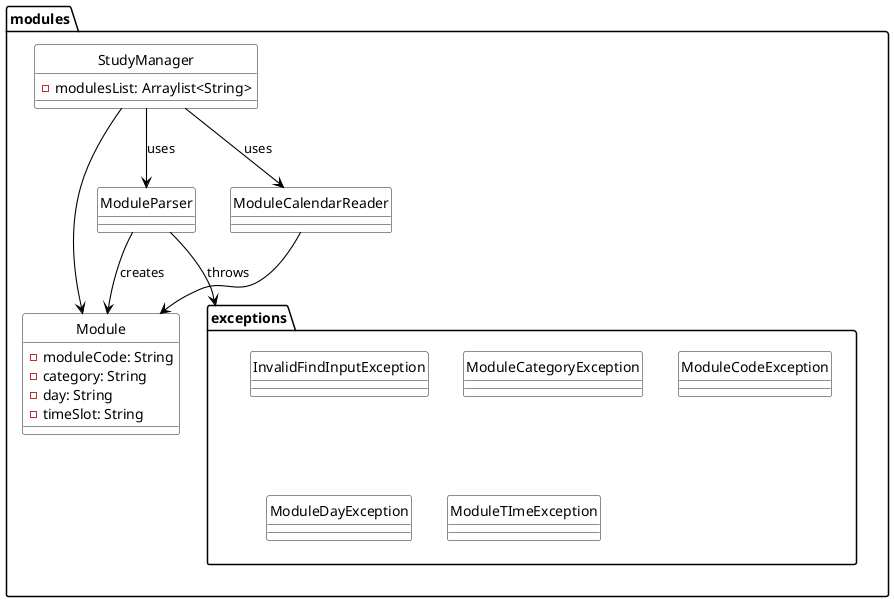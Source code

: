  @startuml
 skinparam arrowThickness 1.1
 skinparam arrowColor black
 skinparam classBackgroundColor LOGIC_COLOR
 hide circle
package modules {

    Class Module {
        -moduleCode: String
        -category: String
        -day: String
        -timeSlot: String
    }
    Package exceptions {
        class InvalidFindInputException
        class ModuleCategoryException
        class ModuleCodeException
        class ModuleDayException
        class ModuleTImeException
    }

    Class ModuleParser {

    }
Class StudyManager {
    -modulesList: Arraylist<String>
}
Class ModuleCalendarReader

}
StudyManager --> ModuleCalendarReader : uses
StudyManager --> ModuleParser : uses
ModuleParser -->  Module : creates
StudyManager --> Module
ModuleCalendarReader --> Module
ModuleParser --> exceptions : throws
 @enduml